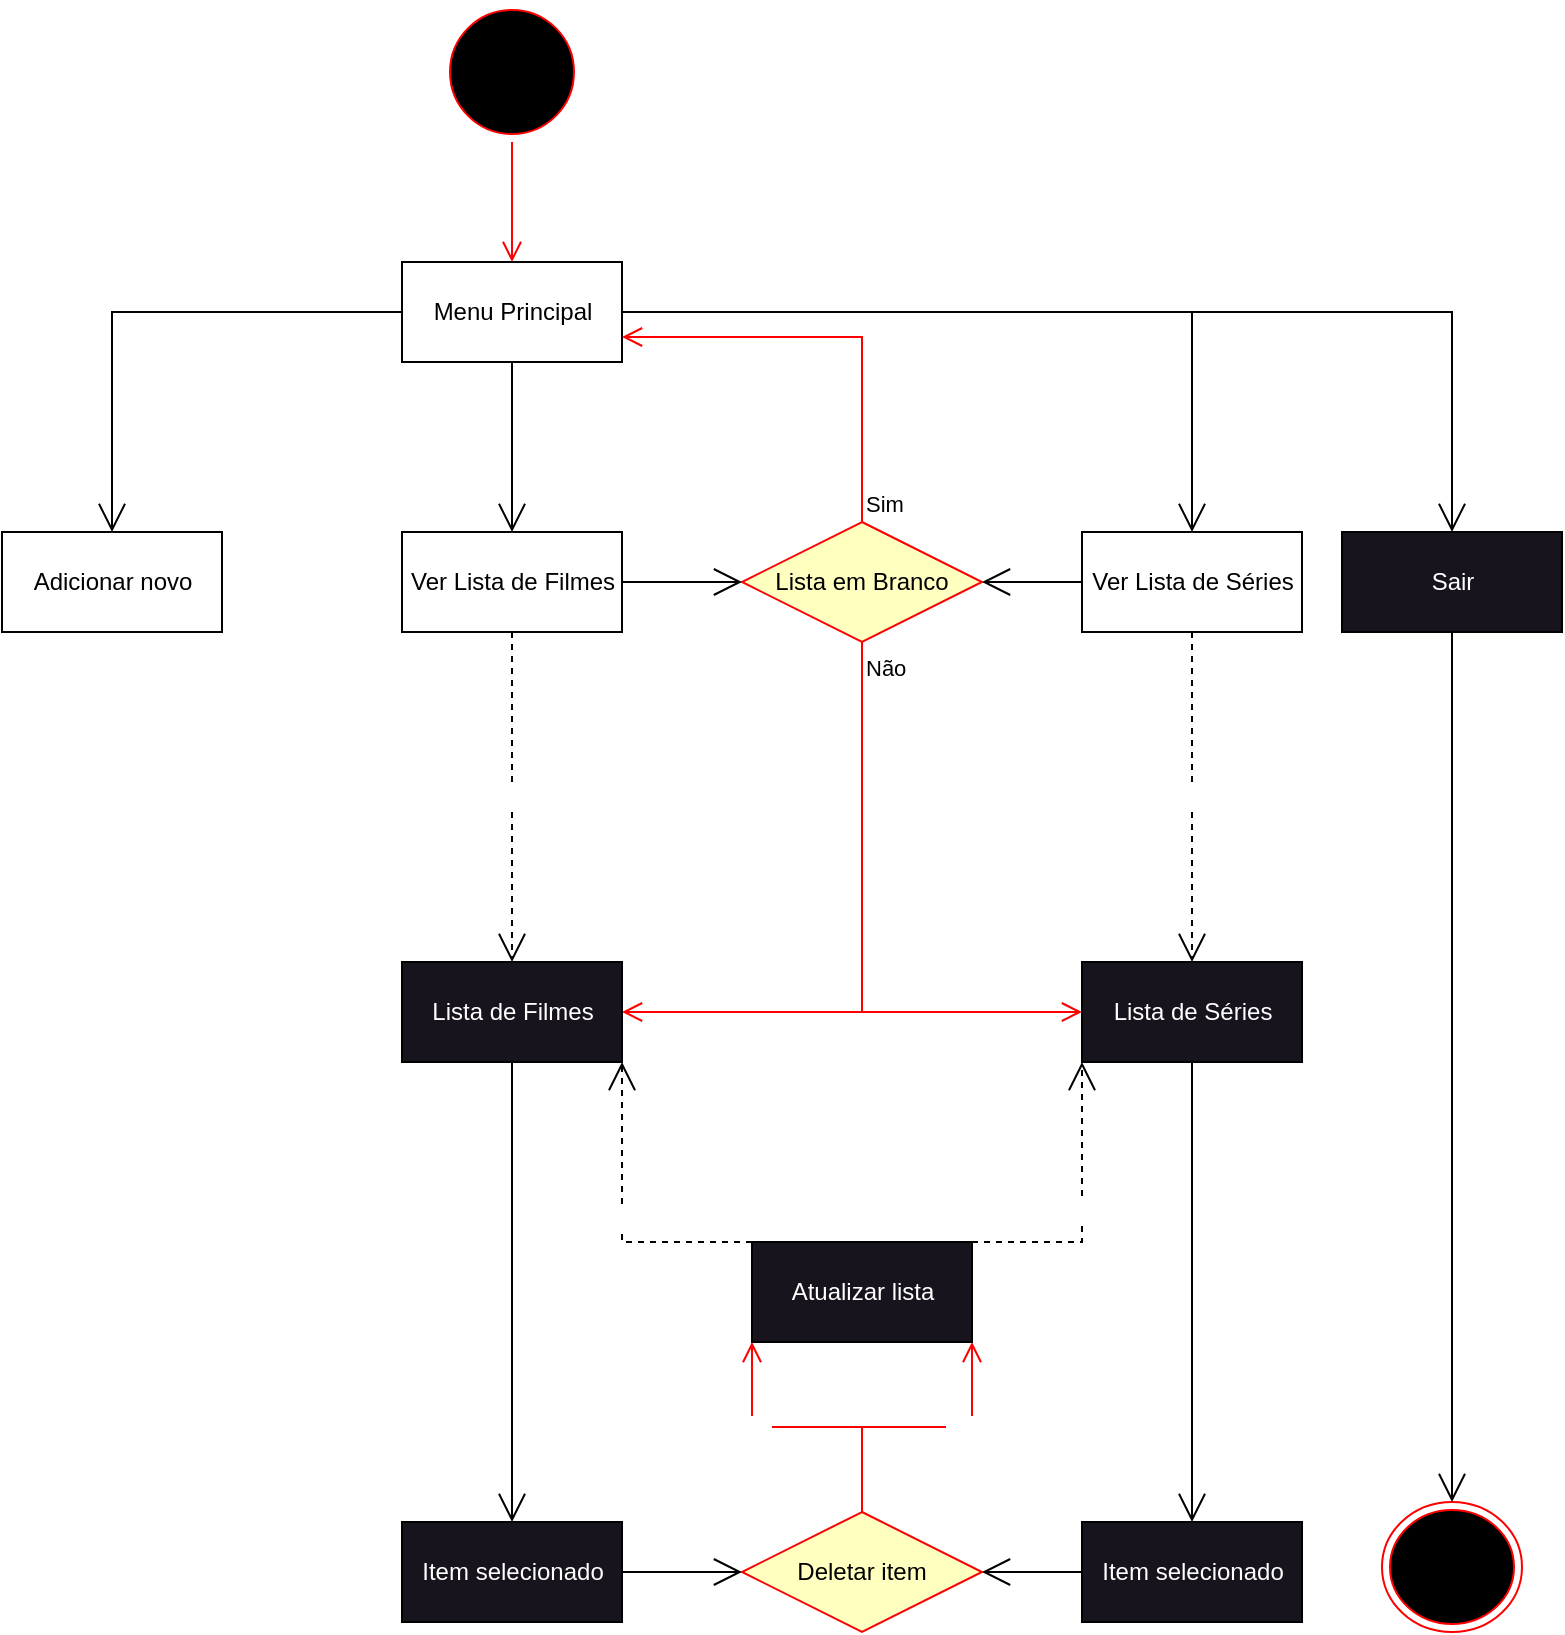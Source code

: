 <mxfile version="20.8.5" type="device"><diagram id="GsrzqSyZwqCkFzf4ReAe" name="Página-1"><mxGraphModel dx="922" dy="462" grid="1" gridSize="10" guides="1" tooltips="1" connect="1" arrows="1" fold="1" page="1" pageScale="1" pageWidth="827" pageHeight="1169" math="0" shadow="0"><root><mxCell id="0"/><mxCell id="1" parent="0"/><mxCell id="qBWXPk0wopoQ_EmgrfN6-1" value="" style="ellipse;html=1;shape=startState;fillColor=#000000;strokeColor=#ff0000;" vertex="1" parent="1"><mxGeometry x="260" y="10" width="70" height="70" as="geometry"/></mxCell><mxCell id="qBWXPk0wopoQ_EmgrfN6-2" value="" style="edgeStyle=orthogonalEdgeStyle;html=1;verticalAlign=bottom;endArrow=open;endSize=8;strokeColor=#ff0000;rounded=0;entryX=0.5;entryY=0;entryDx=0;entryDy=0;" edge="1" source="qBWXPk0wopoQ_EmgrfN6-1" parent="1" target="qBWXPk0wopoQ_EmgrfN6-3"><mxGeometry relative="1" as="geometry"><mxPoint x="100" y="140" as="targetPoint"/></mxGeometry></mxCell><mxCell id="qBWXPk0wopoQ_EmgrfN6-3" value="&lt;div&gt;Menu Principal&lt;/div&gt;" style="html=1;" vertex="1" parent="1"><mxGeometry x="240" y="140" width="110" height="50" as="geometry"/></mxCell><mxCell id="qBWXPk0wopoQ_EmgrfN6-4" value="&lt;div&gt;Adicionar novo&lt;/div&gt;" style="html=1;" vertex="1" parent="1"><mxGeometry x="40" y="275" width="110" height="50" as="geometry"/></mxCell><mxCell id="qBWXPk0wopoQ_EmgrfN6-5" value="Ver Lista de Filmes" style="html=1;" vertex="1" parent="1"><mxGeometry x="240" y="275" width="110" height="50" as="geometry"/></mxCell><mxCell id="qBWXPk0wopoQ_EmgrfN6-6" value="Ver Lista de Séries" style="html=1;" vertex="1" parent="1"><mxGeometry x="580" y="275" width="110" height="50" as="geometry"/></mxCell><mxCell id="qBWXPk0wopoQ_EmgrfN6-7" value="" style="endArrow=open;endFill=1;endSize=12;html=1;rounded=0;exitX=0;exitY=0.5;exitDx=0;exitDy=0;entryX=0.5;entryY=0;entryDx=0;entryDy=0;" edge="1" parent="1" source="qBWXPk0wopoQ_EmgrfN6-3" target="qBWXPk0wopoQ_EmgrfN6-4"><mxGeometry width="160" relative="1" as="geometry"><mxPoint x="90" y="170" as="sourcePoint"/><mxPoint x="250" y="170" as="targetPoint"/><Array as="points"><mxPoint x="95" y="165"/></Array></mxGeometry></mxCell><mxCell id="qBWXPk0wopoQ_EmgrfN6-8" value="" style="endArrow=open;endFill=1;endSize=12;html=1;rounded=0;exitX=1;exitY=0.5;exitDx=0;exitDy=0;entryX=0.5;entryY=0;entryDx=0;entryDy=0;" edge="1" parent="1" source="qBWXPk0wopoQ_EmgrfN6-3" target="qBWXPk0wopoQ_EmgrfN6-6"><mxGeometry width="160" relative="1" as="geometry"><mxPoint x="334" y="175" as="sourcePoint"/><mxPoint x="105" y="240" as="targetPoint"/><Array as="points"><mxPoint x="635" y="165"/></Array></mxGeometry></mxCell><mxCell id="qBWXPk0wopoQ_EmgrfN6-9" value="" style="endArrow=open;endFill=1;endSize=12;html=1;rounded=0;exitX=0.5;exitY=1;exitDx=0;exitDy=0;entryX=0.5;entryY=0;entryDx=0;entryDy=0;" edge="1" parent="1" source="qBWXPk0wopoQ_EmgrfN6-3" target="qBWXPk0wopoQ_EmgrfN6-5"><mxGeometry width="160" relative="1" as="geometry"><mxPoint x="430" y="220" as="sourcePoint"/><mxPoint x="590" y="220" as="targetPoint"/></mxGeometry></mxCell><mxCell id="qBWXPk0wopoQ_EmgrfN6-10" value="&lt;font color=&quot;#000000&quot;&gt;Lista em Branco&lt;br&gt;&lt;/font&gt;" style="rhombus;whiteSpace=wrap;html=1;fillColor=#ffffc0;strokeColor=#ff0000;" vertex="1" parent="1"><mxGeometry x="410" y="270" width="120" height="60" as="geometry"/></mxCell><mxCell id="qBWXPk0wopoQ_EmgrfN6-11" value="Sim" style="edgeStyle=orthogonalEdgeStyle;html=1;align=left;verticalAlign=bottom;endArrow=open;endSize=8;strokeColor=#ff0000;rounded=0;entryX=1;entryY=0.75;entryDx=0;entryDy=0;exitX=0.5;exitY=0;exitDx=0;exitDy=0;" edge="1" source="qBWXPk0wopoQ_EmgrfN6-10" parent="1" target="qBWXPk0wopoQ_EmgrfN6-3"><mxGeometry x="-1" relative="1" as="geometry"><mxPoint x="520" y="380" as="targetPoint"/></mxGeometry></mxCell><mxCell id="qBWXPk0wopoQ_EmgrfN6-12" value="Não" style="edgeStyle=orthogonalEdgeStyle;html=1;align=left;verticalAlign=top;endArrow=open;endSize=8;strokeColor=#ff0000;rounded=0;entryX=1;entryY=0.5;entryDx=0;entryDy=0;exitX=0.5;exitY=1;exitDx=0;exitDy=0;" edge="1" source="qBWXPk0wopoQ_EmgrfN6-10" parent="1" target="qBWXPk0wopoQ_EmgrfN6-15"><mxGeometry x="-1" relative="1" as="geometry"><mxPoint x="550" y="380" as="targetPoint"/></mxGeometry></mxCell><mxCell id="qBWXPk0wopoQ_EmgrfN6-13" value="" style="endArrow=open;endFill=1;endSize=12;html=1;rounded=0;fontColor=#000000;exitX=1;exitY=0.5;exitDx=0;exitDy=0;entryX=0;entryY=0.5;entryDx=0;entryDy=0;" edge="1" parent="1" source="qBWXPk0wopoQ_EmgrfN6-5" target="qBWXPk0wopoQ_EmgrfN6-10"><mxGeometry width="160" relative="1" as="geometry"><mxPoint x="320" y="400" as="sourcePoint"/><mxPoint x="480" y="400" as="targetPoint"/></mxGeometry></mxCell><mxCell id="qBWXPk0wopoQ_EmgrfN6-14" value="" style="endArrow=open;endFill=1;endSize=12;html=1;rounded=0;fontColor=#000000;exitX=0;exitY=0.5;exitDx=0;exitDy=0;entryX=1;entryY=0.5;entryDx=0;entryDy=0;" edge="1" parent="1" source="qBWXPk0wopoQ_EmgrfN6-6" target="qBWXPk0wopoQ_EmgrfN6-10"><mxGeometry width="160" relative="1" as="geometry"><mxPoint x="640" y="370" as="sourcePoint"/><mxPoint x="800" y="370" as="targetPoint"/></mxGeometry></mxCell><mxCell id="qBWXPk0wopoQ_EmgrfN6-15" value="&lt;div&gt;&lt;font color=&quot;#ffffff&quot;&gt;Lista de Filmes&lt;/font&gt;&lt;/div&gt;" style="html=1;fontColor=#000000;fillColor=#18141d;" vertex="1" parent="1"><mxGeometry x="240" y="490" width="110" height="50" as="geometry"/></mxCell><mxCell id="qBWXPk0wopoQ_EmgrfN6-16" value="&lt;font color=&quot;#ffffff&quot;&gt;Lista de Séries&lt;/font&gt;" style="html=1;fontColor=#000000;fillColor=#18141d;" vertex="1" parent="1"><mxGeometry x="580" y="490" width="110" height="50" as="geometry"/></mxCell><mxCell id="qBWXPk0wopoQ_EmgrfN6-17" value="Retorna" style="endArrow=open;endSize=12;dashed=1;html=1;rounded=0;fontColor=#ffffff;exitX=0.5;exitY=1;exitDx=0;exitDy=0;entryX=0.5;entryY=0;entryDx=0;entryDy=0;" edge="1" parent="1" source="qBWXPk0wopoQ_EmgrfN6-5" target="qBWXPk0wopoQ_EmgrfN6-15"><mxGeometry width="160" relative="1" as="geometry"><mxPoint x="370" y="380" as="sourcePoint"/><mxPoint x="530" y="380" as="targetPoint"/></mxGeometry></mxCell><mxCell id="qBWXPk0wopoQ_EmgrfN6-18" value="Retorna" style="endArrow=open;endSize=12;dashed=1;html=1;rounded=0;fontColor=#ffffff;exitX=0.5;exitY=1;exitDx=0;exitDy=0;entryX=0.5;entryY=0;entryDx=0;entryDy=0;" edge="1" parent="1" source="qBWXPk0wopoQ_EmgrfN6-6" target="qBWXPk0wopoQ_EmgrfN6-16"><mxGeometry width="160" relative="1" as="geometry"><mxPoint x="389" y="335" as="sourcePoint"/><mxPoint x="389" y="430" as="targetPoint"/></mxGeometry></mxCell><mxCell id="qBWXPk0wopoQ_EmgrfN6-19" value="Não" style="edgeStyle=orthogonalEdgeStyle;html=1;align=left;verticalAlign=top;endArrow=open;endSize=8;strokeColor=#ff0000;rounded=0;entryX=0;entryY=0.5;entryDx=0;entryDy=0;exitX=0.5;exitY=1;exitDx=0;exitDy=0;" edge="1" parent="1" source="qBWXPk0wopoQ_EmgrfN6-10" target="qBWXPk0wopoQ_EmgrfN6-16"><mxGeometry x="-1" relative="1" as="geometry"><mxPoint x="570" y="535" as="targetPoint"/><mxPoint x="626" y="390" as="sourcePoint"/></mxGeometry></mxCell><mxCell id="qBWXPk0wopoQ_EmgrfN6-31" value="Sair" style="html=1;fontColor=#ffffff;fillColor=#18141d;" vertex="1" parent="1"><mxGeometry x="710" y="275" width="110" height="50" as="geometry"/></mxCell><mxCell id="qBWXPk0wopoQ_EmgrfN6-32" value="" style="endArrow=open;endFill=1;endSize=12;html=1;rounded=0;fontColor=#ffffff;exitX=1;exitY=0.5;exitDx=0;exitDy=0;entryX=0.5;entryY=0;entryDx=0;entryDy=0;" edge="1" parent="1" source="qBWXPk0wopoQ_EmgrfN6-3" target="qBWXPk0wopoQ_EmgrfN6-31"><mxGeometry width="160" relative="1" as="geometry"><mxPoint x="660" y="160" as="sourcePoint"/><mxPoint x="820" y="160" as="targetPoint"/><Array as="points"><mxPoint x="765" y="165"/></Array></mxGeometry></mxCell><mxCell id="qBWXPk0wopoQ_EmgrfN6-33" value="" style="ellipse;html=1;shape=endState;fillColor=#000000;strokeColor=#ff0000;fontColor=#ffffff;" vertex="1" parent="1"><mxGeometry x="730" y="760" width="70" height="65" as="geometry"/></mxCell><mxCell id="qBWXPk0wopoQ_EmgrfN6-34" value="" style="endArrow=open;endFill=1;endSize=12;html=1;rounded=0;fontColor=#ffffff;exitX=0.5;exitY=1;exitDx=0;exitDy=0;" edge="1" parent="1" source="qBWXPk0wopoQ_EmgrfN6-31" target="qBWXPk0wopoQ_EmgrfN6-33"><mxGeometry width="160" relative="1" as="geometry"><mxPoint x="740" y="400" as="sourcePoint"/><mxPoint x="900" y="400" as="targetPoint"/></mxGeometry></mxCell><mxCell id="qBWXPk0wopoQ_EmgrfN6-35" value="Item selecionado" style="html=1;fontColor=#ffffff;fillColor=#18141d;" vertex="1" parent="1"><mxGeometry x="240" y="770" width="110" height="50" as="geometry"/></mxCell><mxCell id="qBWXPk0wopoQ_EmgrfN6-36" value="Item selecionado" style="html=1;fontColor=#ffffff;fillColor=#18141d;" vertex="1" parent="1"><mxGeometry x="580" y="770" width="110" height="50" as="geometry"/></mxCell><mxCell id="qBWXPk0wopoQ_EmgrfN6-37" value="" style="endArrow=open;endFill=1;endSize=12;html=1;rounded=0;fontColor=#ffffff;exitX=0.5;exitY=1;exitDx=0;exitDy=0;entryX=0.5;entryY=0;entryDx=0;entryDy=0;" edge="1" parent="1" source="qBWXPk0wopoQ_EmgrfN6-15" target="qBWXPk0wopoQ_EmgrfN6-35"><mxGeometry width="160" relative="1" as="geometry"><mxPoint x="110" y="620" as="sourcePoint"/><mxPoint x="200" y="600" as="targetPoint"/></mxGeometry></mxCell><mxCell id="qBWXPk0wopoQ_EmgrfN6-38" value="" style="endArrow=open;endFill=1;endSize=12;html=1;rounded=0;fontColor=#ffffff;exitX=0.5;exitY=1;exitDx=0;exitDy=0;entryX=0.5;entryY=0;entryDx=0;entryDy=0;" edge="1" parent="1" source="qBWXPk0wopoQ_EmgrfN6-16" target="qBWXPk0wopoQ_EmgrfN6-36"><mxGeometry width="160" relative="1" as="geometry"><mxPoint x="305" y="550" as="sourcePoint"/><mxPoint x="305" y="668" as="targetPoint"/></mxGeometry></mxCell><mxCell id="qBWXPk0wopoQ_EmgrfN6-39" value="&lt;font color=&quot;#000000&quot;&gt;Deletar item&lt;br&gt;&lt;/font&gt;" style="rhombus;whiteSpace=wrap;html=1;fillColor=#ffffc0;strokeColor=#ff0000;" vertex="1" parent="1"><mxGeometry x="410" y="765" width="120" height="60" as="geometry"/></mxCell><mxCell id="qBWXPk0wopoQ_EmgrfN6-40" value="" style="edgeStyle=orthogonalEdgeStyle;html=1;align=left;verticalAlign=top;endArrow=open;endSize=8;strokeColor=#ff0000;rounded=0;exitX=0.5;exitY=0;exitDx=0;exitDy=0;entryX=0;entryY=1;entryDx=0;entryDy=0;" edge="1" parent="1" source="qBWXPk0wopoQ_EmgrfN6-39" target="qBWXPk0wopoQ_EmgrfN6-46"><mxGeometry x="-1" relative="1" as="geometry"><mxPoint x="350" y="620" as="targetPoint"/></mxGeometry></mxCell><mxCell id="qBWXPk0wopoQ_EmgrfN6-45" value="Não" style="edgeLabel;html=1;align=center;verticalAlign=middle;resizable=0;points=[];fontColor=#FFFFFF;" vertex="1" connectable="0" parent="qBWXPk0wopoQ_EmgrfN6-40"><mxGeometry x="-0.151" relative="1" as="geometry"><mxPoint x="-39" as="offset"/></mxGeometry></mxCell><mxCell id="qBWXPk0wopoQ_EmgrfN6-41" value="" style="edgeStyle=orthogonalEdgeStyle;html=1;align=left;verticalAlign=top;endArrow=open;endSize=8;strokeColor=#ff0000;rounded=0;exitX=0.5;exitY=0;exitDx=0;exitDy=0;entryX=1;entryY=1;entryDx=0;entryDy=0;" edge="1" parent="1" source="qBWXPk0wopoQ_EmgrfN6-39" target="qBWXPk0wopoQ_EmgrfN6-46"><mxGeometry x="-1" relative="1" as="geometry"><mxPoint x="580" y="620" as="targetPoint"/><mxPoint x="626" y="778" as="sourcePoint"/></mxGeometry></mxCell><mxCell id="qBWXPk0wopoQ_EmgrfN6-44" value="&lt;font color=&quot;#FFFFFF&quot;&gt;Sim&lt;/font&gt;" style="edgeLabel;html=1;align=center;verticalAlign=middle;resizable=0;points=[];fontColor=#000000;" vertex="1" connectable="0" parent="qBWXPk0wopoQ_EmgrfN6-41"><mxGeometry x="0.113" y="1" relative="1" as="geometry"><mxPoint x="15" y="1" as="offset"/></mxGeometry></mxCell><mxCell id="qBWXPk0wopoQ_EmgrfN6-42" value="" style="endArrow=open;endFill=1;endSize=12;html=1;rounded=0;fontColor=#000000;exitX=1;exitY=0.5;exitDx=0;exitDy=0;entryX=0;entryY=0.5;entryDx=0;entryDy=0;" edge="1" parent="1" source="qBWXPk0wopoQ_EmgrfN6-35" target="qBWXPk0wopoQ_EmgrfN6-39"><mxGeometry width="160" relative="1" as="geometry"><mxPoint x="370" y="610" as="sourcePoint"/><mxPoint x="430" y="610" as="targetPoint"/></mxGeometry></mxCell><mxCell id="qBWXPk0wopoQ_EmgrfN6-43" value="" style="endArrow=open;endFill=1;endSize=12;html=1;rounded=0;fontColor=#000000;exitX=0;exitY=0.5;exitDx=0;exitDy=0;entryX=1;entryY=0.5;entryDx=0;entryDy=0;" edge="1" parent="1" source="qBWXPk0wopoQ_EmgrfN6-36" target="qBWXPk0wopoQ_EmgrfN6-39"><mxGeometry width="160" relative="1" as="geometry"><mxPoint x="370" y="320" as="sourcePoint"/><mxPoint x="430" y="320" as="targetPoint"/></mxGeometry></mxCell><mxCell id="qBWXPk0wopoQ_EmgrfN6-46" value="Atualizar lista" style="html=1;fontColor=#FFFFFF;fillColor=#18141d;" vertex="1" parent="1"><mxGeometry x="415" y="630" width="110" height="50" as="geometry"/></mxCell><mxCell id="qBWXPk0wopoQ_EmgrfN6-47" value="&lt;div&gt;Retorna&lt;/div&gt;" style="endArrow=open;endSize=12;dashed=1;html=1;rounded=0;fontColor=#FFFFFF;exitX=0;exitY=0;exitDx=0;exitDy=0;entryX=1;entryY=1;entryDx=0;entryDy=0;" edge="1" parent="1" source="qBWXPk0wopoQ_EmgrfN6-46" target="qBWXPk0wopoQ_EmgrfN6-15"><mxGeometry x="0.006" width="160" relative="1" as="geometry"><mxPoint x="400" y="590" as="sourcePoint"/><mxPoint x="560" y="590" as="targetPoint"/><Array as="points"><mxPoint x="350" y="630"/></Array><mxPoint as="offset"/></mxGeometry></mxCell><mxCell id="qBWXPk0wopoQ_EmgrfN6-48" value="Retorna" style="endArrow=open;endSize=12;dashed=1;html=1;rounded=0;fontColor=#FFFFFF;exitX=1;exitY=0;exitDx=0;exitDy=0;entryX=0;entryY=1;entryDx=0;entryDy=0;" edge="1" parent="1" source="qBWXPk0wopoQ_EmgrfN6-46" target="qBWXPk0wopoQ_EmgrfN6-16"><mxGeometry width="160" relative="1" as="geometry"><mxPoint x="440" y="580" as="sourcePoint"/><mxPoint x="600" y="580" as="targetPoint"/><Array as="points"><mxPoint x="580" y="630"/></Array></mxGeometry></mxCell></root></mxGraphModel></diagram></mxfile>